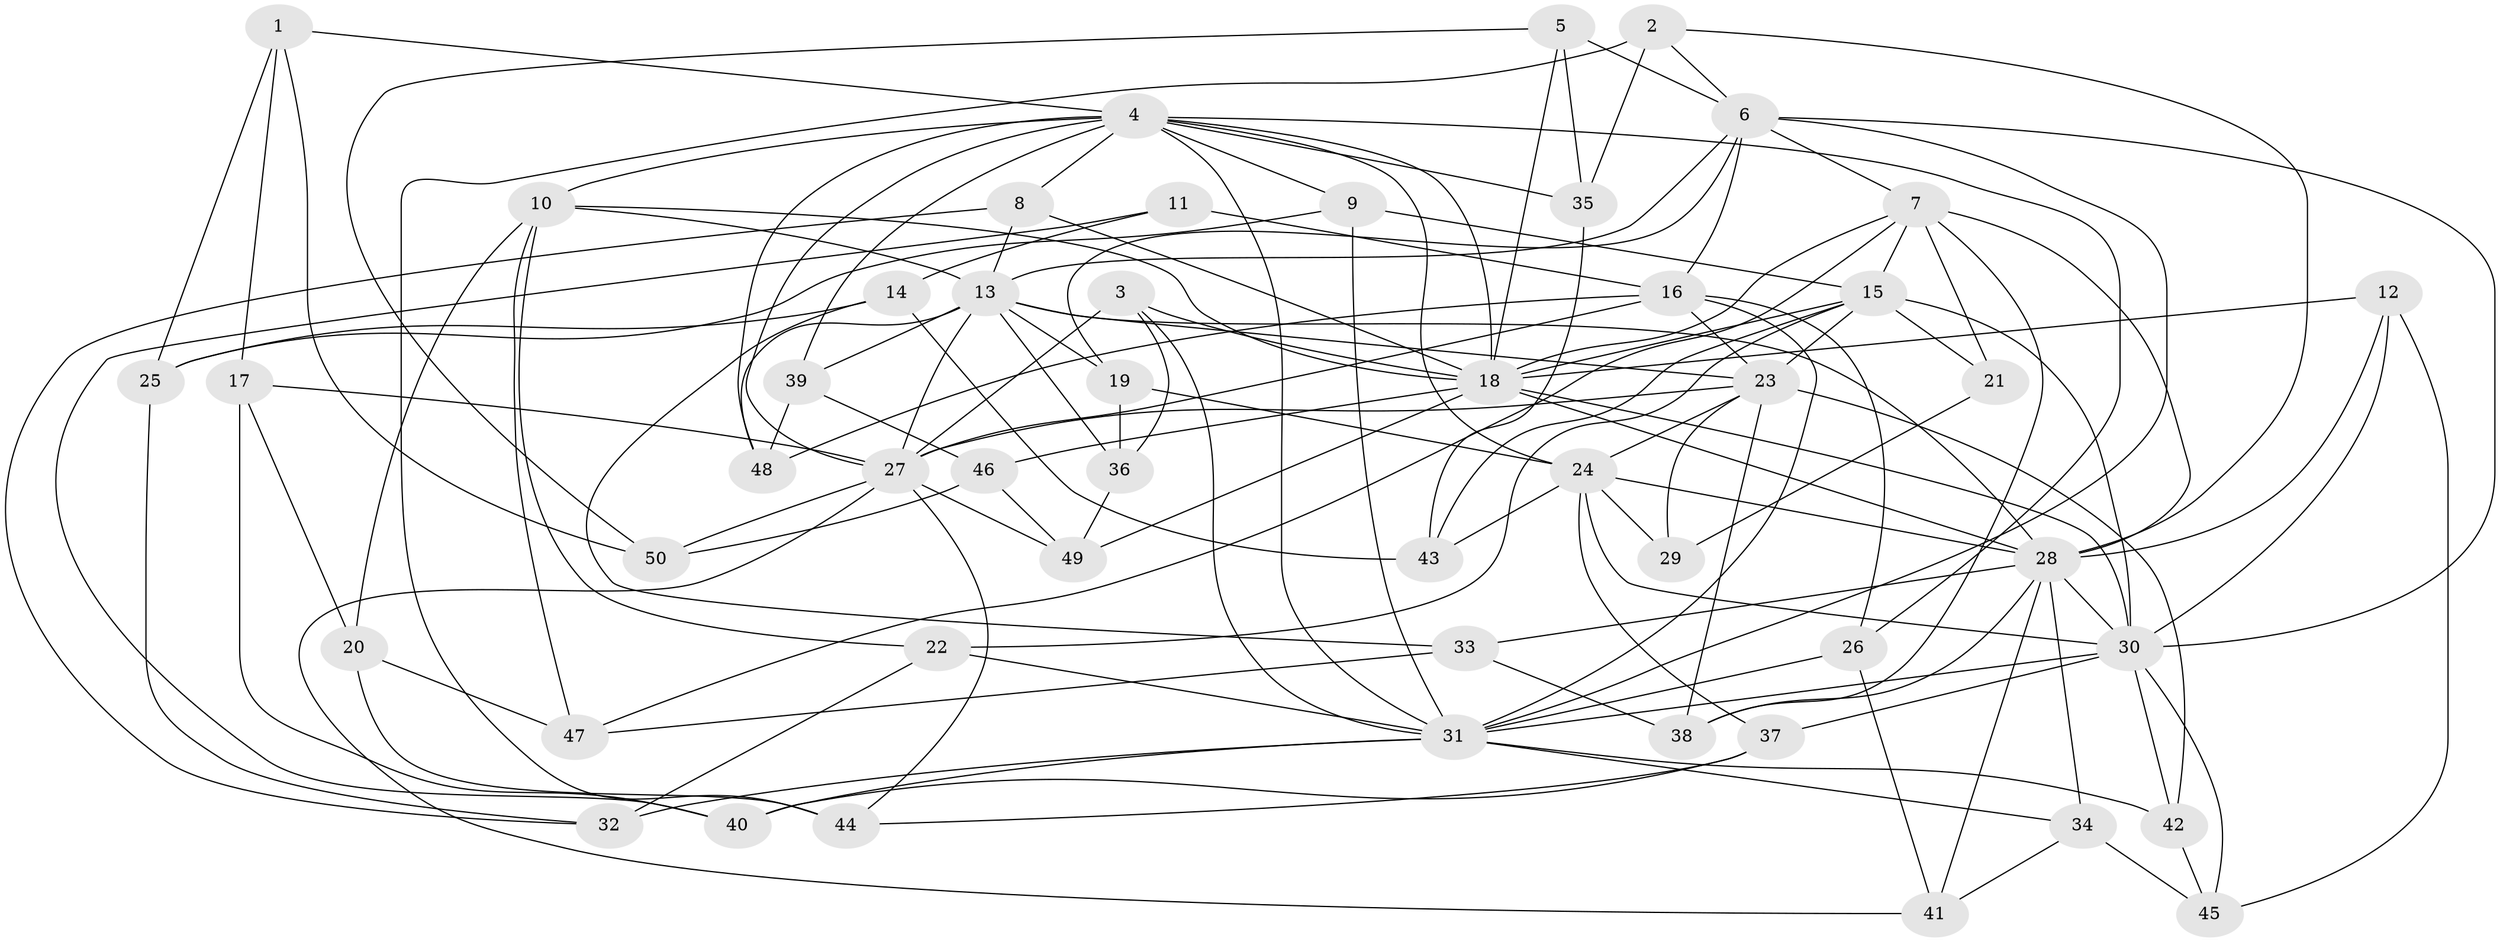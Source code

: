 // original degree distribution, {4: 1.0}
// Generated by graph-tools (version 1.1) at 2025/37/03/09/25 02:37:57]
// undirected, 50 vertices, 135 edges
graph export_dot {
graph [start="1"]
  node [color=gray90,style=filled];
  1;
  2;
  3;
  4;
  5;
  6;
  7;
  8;
  9;
  10;
  11;
  12;
  13;
  14;
  15;
  16;
  17;
  18;
  19;
  20;
  21;
  22;
  23;
  24;
  25;
  26;
  27;
  28;
  29;
  30;
  31;
  32;
  33;
  34;
  35;
  36;
  37;
  38;
  39;
  40;
  41;
  42;
  43;
  44;
  45;
  46;
  47;
  48;
  49;
  50;
  1 -- 4 [weight=1.0];
  1 -- 17 [weight=1.0];
  1 -- 25 [weight=1.0];
  1 -- 50 [weight=1.0];
  2 -- 6 [weight=1.0];
  2 -- 28 [weight=1.0];
  2 -- 35 [weight=1.0];
  2 -- 44 [weight=1.0];
  3 -- 18 [weight=1.0];
  3 -- 27 [weight=3.0];
  3 -- 31 [weight=1.0];
  3 -- 36 [weight=1.0];
  4 -- 8 [weight=1.0];
  4 -- 9 [weight=1.0];
  4 -- 10 [weight=1.0];
  4 -- 18 [weight=1.0];
  4 -- 24 [weight=1.0];
  4 -- 26 [weight=1.0];
  4 -- 27 [weight=1.0];
  4 -- 31 [weight=1.0];
  4 -- 35 [weight=1.0];
  4 -- 39 [weight=1.0];
  4 -- 48 [weight=1.0];
  5 -- 6 [weight=1.0];
  5 -- 18 [weight=1.0];
  5 -- 35 [weight=1.0];
  5 -- 50 [weight=1.0];
  6 -- 7 [weight=1.0];
  6 -- 13 [weight=1.0];
  6 -- 16 [weight=2.0];
  6 -- 19 [weight=1.0];
  6 -- 30 [weight=2.0];
  6 -- 31 [weight=1.0];
  7 -- 15 [weight=1.0];
  7 -- 18 [weight=1.0];
  7 -- 21 [weight=1.0];
  7 -- 28 [weight=2.0];
  7 -- 38 [weight=1.0];
  7 -- 47 [weight=1.0];
  8 -- 13 [weight=1.0];
  8 -- 18 [weight=1.0];
  8 -- 32 [weight=1.0];
  9 -- 15 [weight=1.0];
  9 -- 25 [weight=1.0];
  9 -- 31 [weight=1.0];
  10 -- 13 [weight=3.0];
  10 -- 18 [weight=1.0];
  10 -- 20 [weight=1.0];
  10 -- 22 [weight=1.0];
  10 -- 47 [weight=1.0];
  11 -- 14 [weight=1.0];
  11 -- 16 [weight=2.0];
  11 -- 40 [weight=1.0];
  12 -- 18 [weight=1.0];
  12 -- 28 [weight=1.0];
  12 -- 30 [weight=1.0];
  12 -- 45 [weight=1.0];
  13 -- 19 [weight=1.0];
  13 -- 23 [weight=1.0];
  13 -- 27 [weight=1.0];
  13 -- 28 [weight=1.0];
  13 -- 36 [weight=1.0];
  13 -- 39 [weight=1.0];
  13 -- 48 [weight=1.0];
  14 -- 25 [weight=1.0];
  14 -- 33 [weight=1.0];
  14 -- 43 [weight=1.0];
  15 -- 18 [weight=1.0];
  15 -- 21 [weight=2.0];
  15 -- 22 [weight=1.0];
  15 -- 23 [weight=1.0];
  15 -- 30 [weight=2.0];
  15 -- 43 [weight=1.0];
  16 -- 23 [weight=2.0];
  16 -- 26 [weight=1.0];
  16 -- 27 [weight=1.0];
  16 -- 31 [weight=1.0];
  16 -- 48 [weight=1.0];
  17 -- 20 [weight=1.0];
  17 -- 27 [weight=1.0];
  17 -- 40 [weight=1.0];
  18 -- 28 [weight=1.0];
  18 -- 30 [weight=1.0];
  18 -- 46 [weight=1.0];
  18 -- 49 [weight=1.0];
  19 -- 24 [weight=1.0];
  19 -- 36 [weight=1.0];
  20 -- 44 [weight=1.0];
  20 -- 47 [weight=1.0];
  21 -- 29 [weight=1.0];
  22 -- 31 [weight=1.0];
  22 -- 32 [weight=1.0];
  23 -- 24 [weight=2.0];
  23 -- 27 [weight=1.0];
  23 -- 29 [weight=1.0];
  23 -- 38 [weight=1.0];
  23 -- 42 [weight=1.0];
  24 -- 28 [weight=1.0];
  24 -- 29 [weight=2.0];
  24 -- 30 [weight=1.0];
  24 -- 37 [weight=1.0];
  24 -- 43 [weight=1.0];
  25 -- 32 [weight=1.0];
  26 -- 31 [weight=1.0];
  26 -- 41 [weight=1.0];
  27 -- 41 [weight=1.0];
  27 -- 44 [weight=1.0];
  27 -- 49 [weight=1.0];
  27 -- 50 [weight=1.0];
  28 -- 30 [weight=1.0];
  28 -- 33 [weight=1.0];
  28 -- 34 [weight=1.0];
  28 -- 38 [weight=1.0];
  28 -- 41 [weight=1.0];
  30 -- 31 [weight=1.0];
  30 -- 37 [weight=1.0];
  30 -- 42 [weight=1.0];
  30 -- 45 [weight=1.0];
  31 -- 32 [weight=1.0];
  31 -- 34 [weight=1.0];
  31 -- 40 [weight=1.0];
  31 -- 42 [weight=1.0];
  33 -- 38 [weight=1.0];
  33 -- 47 [weight=1.0];
  34 -- 41 [weight=1.0];
  34 -- 45 [weight=1.0];
  35 -- 43 [weight=1.0];
  36 -- 49 [weight=1.0];
  37 -- 40 [weight=1.0];
  37 -- 44 [weight=1.0];
  39 -- 46 [weight=1.0];
  39 -- 48 [weight=1.0];
  42 -- 45 [weight=1.0];
  46 -- 49 [weight=1.0];
  46 -- 50 [weight=1.0];
}
